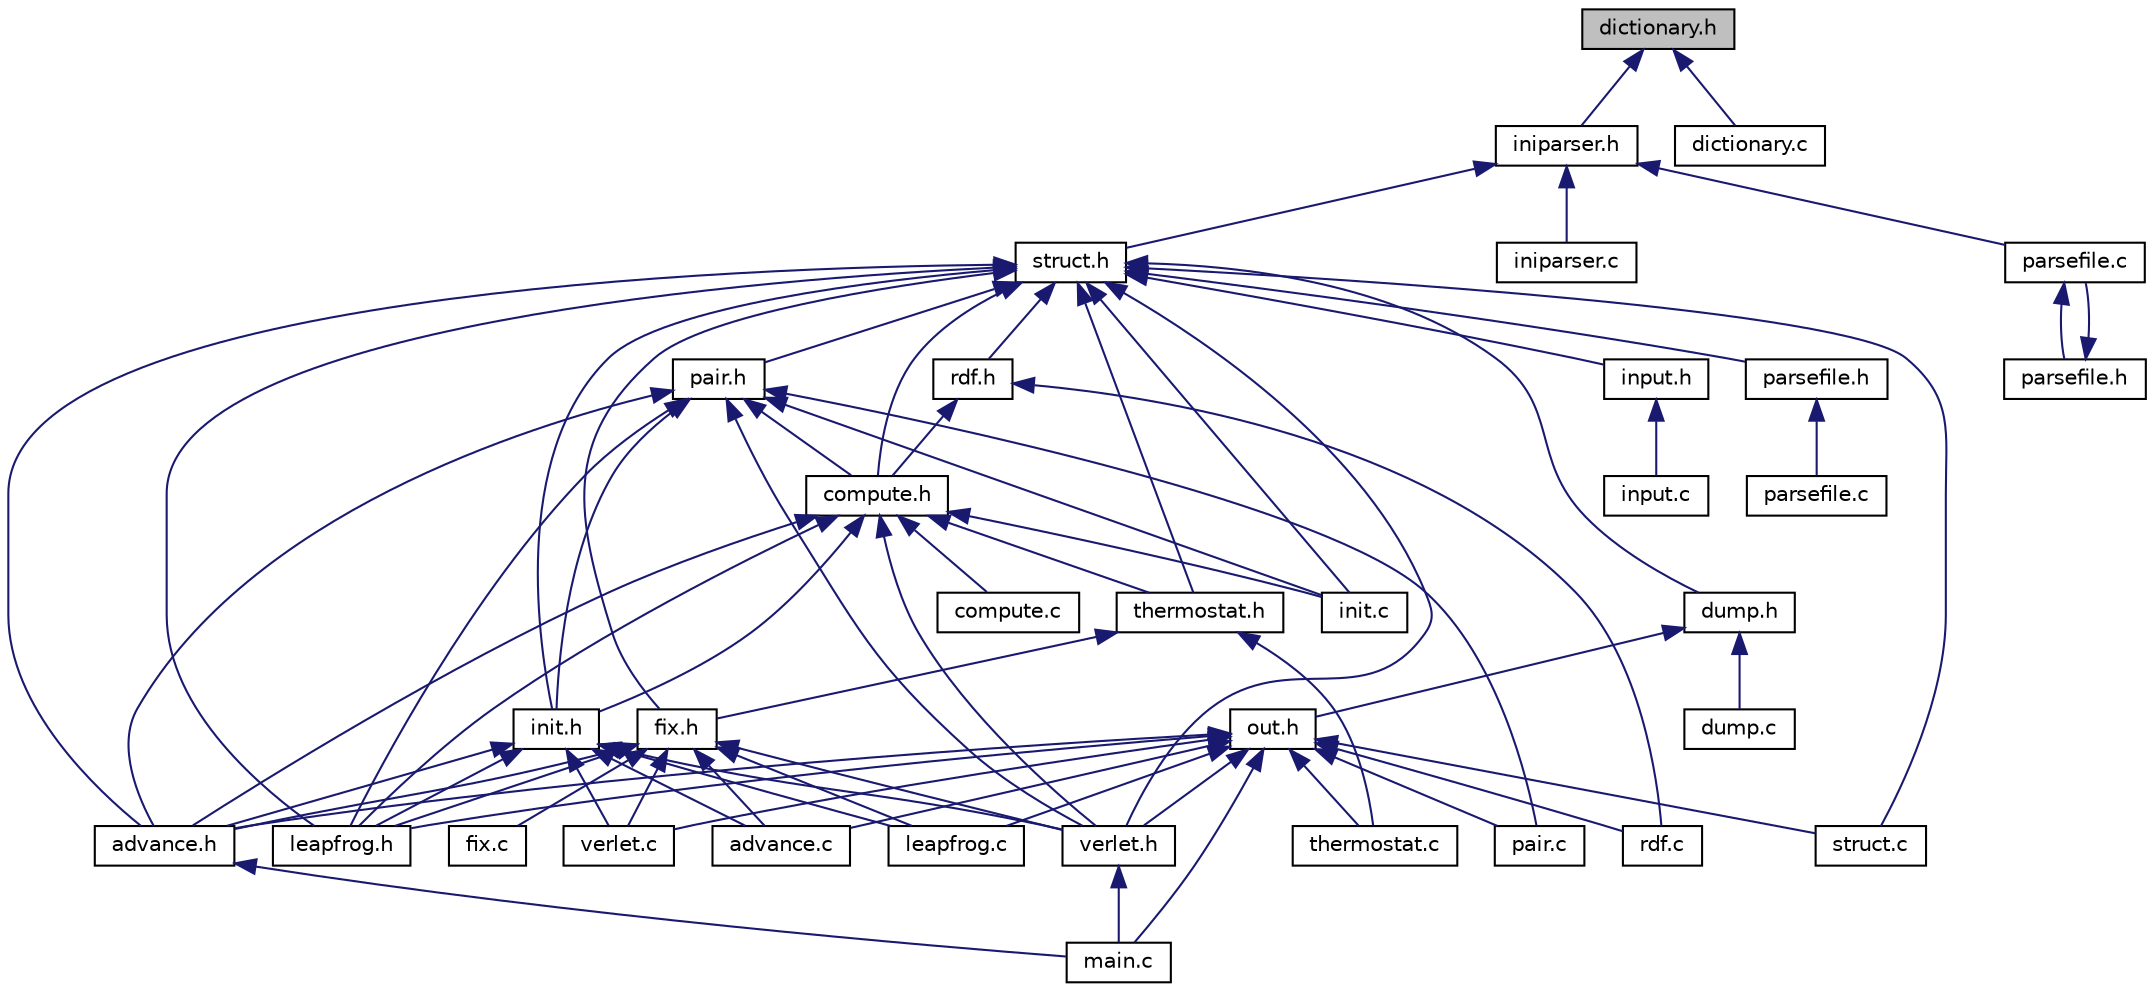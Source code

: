 digraph "dictionary.h"
{
  edge [fontname="Helvetica",fontsize="10",labelfontname="Helvetica",labelfontsize="10"];
  node [fontname="Helvetica",fontsize="10",shape=record];
  Node1 [label="dictionary.h",height=0.2,width=0.4,color="black", fillcolor="grey75", style="filled", fontcolor="black"];
  Node1 -> Node2 [dir="back",color="midnightblue",fontsize="10",style="solid"];
  Node2 [label="iniparser.h",height=0.2,width=0.4,color="black", fillcolor="white", style="filled",URL="$iniparser_8h.html",tooltip="Parser for ini files. "];
  Node2 -> Node3 [dir="back",color="midnightblue",fontsize="10",style="solid"];
  Node3 [label="struct.h",height=0.2,width=0.4,color="black", fillcolor="white", style="filled",URL="$struct_8h.html",tooltip="Implements a system, options and key structures. "];
  Node3 -> Node4 [dir="back",color="midnightblue",fontsize="10",style="solid"];
  Node4 [label="dump.h",height=0.2,width=0.4,color="black", fillcolor="white", style="filled",URL="$dump_8h.html",tooltip="Dump module header. "];
  Node4 -> Node5 [dir="back",color="midnightblue",fontsize="10",style="solid"];
  Node5 [label="out.h",height=0.2,width=0.4,color="black", fillcolor="white", style="filled",URL="$out_8h.html",tooltip="Output module header: output data with program. "];
  Node5 -> Node6 [dir="back",color="midnightblue",fontsize="10",style="solid"];
  Node6 [label="advance.c",height=0.2,width=0.4,color="black", fillcolor="white", style="filled",URL="$advance_8c.html",tooltip="Advance module: run advance style modeling. "];
  Node5 -> Node7 [dir="back",color="midnightblue",fontsize="10",style="solid"];
  Node7 [label="advance.h",height=0.2,width=0.4,color="black", fillcolor="white", style="filled",URL="$advance_8h.html",tooltip="Advance module header: run advance style modeling. "];
  Node7 -> Node8 [dir="back",color="midnightblue",fontsize="10",style="solid"];
  Node8 [label="main.c",height=0.2,width=0.4,color="black", fillcolor="white", style="filled",URL="$main_8c.html",tooltip="Molecular modeling program. "];
  Node5 -> Node9 [dir="back",color="midnightblue",fontsize="10",style="solid"];
  Node9 [label="rdf.c",height=0.2,width=0.4,color="black", fillcolor="white", style="filled",URL="$rdf_8c.html",tooltip="Compute radial distribution function module. "];
  Node5 -> Node10 [dir="back",color="midnightblue",fontsize="10",style="solid"];
  Node10 [label="thermostat.c",height=0.2,width=0.4,color="black", fillcolor="white", style="filled",URL="$thermostat_8c.html",tooltip="Thermostat module. "];
  Node5 -> Node11 [dir="back",color="midnightblue",fontsize="10",style="solid"];
  Node11 [label="leapfrog.c",height=0.2,width=0.4,color="black", fillcolor="white", style="filled",URL="$leapfrog_8c.html",tooltip="Leap frog module: run leap frog style modeling. "];
  Node5 -> Node12 [dir="back",color="midnightblue",fontsize="10",style="solid"];
  Node12 [label="leapfrog.h",height=0.2,width=0.4,color="black", fillcolor="white", style="filled",URL="$leapfrog_8h.html",tooltip="Leap frog module header: run leap frog style modeling. "];
  Node5 -> Node13 [dir="back",color="midnightblue",fontsize="10",style="solid"];
  Node13 [label="pair.c",height=0.2,width=0.4,color="black", fillcolor="white", style="filled",URL="$pair_8c.html",tooltip="Pair module. "];
  Node5 -> Node14 [dir="back",color="midnightblue",fontsize="10",style="solid"];
  Node14 [label="struct.c",height=0.2,width=0.4,color="black", fillcolor="white", style="filled",URL="$struct_8c.html",tooltip="Implements a system, options and key structures. "];
  Node5 -> Node15 [dir="back",color="midnightblue",fontsize="10",style="solid"];
  Node15 [label="verlet.c",height=0.2,width=0.4,color="black", fillcolor="white", style="filled",URL="$verlet_8c.html",tooltip="Verlet module: run verlet style modeling. "];
  Node5 -> Node16 [dir="back",color="midnightblue",fontsize="10",style="solid"];
  Node16 [label="verlet.h",height=0.2,width=0.4,color="black", fillcolor="white", style="filled",URL="$verlet_8h.html",tooltip="Verlet module header: run verlet style modeling. "];
  Node16 -> Node8 [dir="back",color="midnightblue",fontsize="10",style="solid"];
  Node5 -> Node8 [dir="back",color="midnightblue",fontsize="10",style="solid"];
  Node4 -> Node17 [dir="back",color="midnightblue",fontsize="10",style="solid"];
  Node17 [label="dump.c",height=0.2,width=0.4,color="black", fillcolor="white", style="filled",URL="$dump_8c.html",tooltip="Dump module. "];
  Node3 -> Node18 [dir="back",color="midnightblue",fontsize="10",style="solid"];
  Node18 [label="fix.h",height=0.2,width=0.4,color="black", fillcolor="white", style="filled",URL="$fix_8h.html",tooltip="Fix module header. "];
  Node18 -> Node6 [dir="back",color="midnightblue",fontsize="10",style="solid"];
  Node18 -> Node7 [dir="back",color="midnightblue",fontsize="10",style="solid"];
  Node18 -> Node19 [dir="back",color="midnightblue",fontsize="10",style="solid"];
  Node19 [label="fix.c",height=0.2,width=0.4,color="black", fillcolor="white", style="filled",URL="$fix_8c.html",tooltip="Fix module. "];
  Node18 -> Node11 [dir="back",color="midnightblue",fontsize="10",style="solid"];
  Node18 -> Node12 [dir="back",color="midnightblue",fontsize="10",style="solid"];
  Node18 -> Node15 [dir="back",color="midnightblue",fontsize="10",style="solid"];
  Node18 -> Node16 [dir="back",color="midnightblue",fontsize="10",style="solid"];
  Node3 -> Node20 [dir="back",color="midnightblue",fontsize="10",style="solid"];
  Node20 [label="thermostat.h",height=0.2,width=0.4,color="black", fillcolor="white", style="filled",URL="$thermostat_8h.html",tooltip="Thermostat module header. "];
  Node20 -> Node18 [dir="back",color="midnightblue",fontsize="10",style="solid"];
  Node20 -> Node10 [dir="back",color="midnightblue",fontsize="10",style="solid"];
  Node3 -> Node21 [dir="back",color="midnightblue",fontsize="10",style="solid"];
  Node21 [label="compute.h",height=0.2,width=0.4,color="black", fillcolor="white", style="filled",URL="$compute_8h.html",tooltip="Compute module. "];
  Node21 -> Node20 [dir="back",color="midnightblue",fontsize="10",style="solid"];
  Node21 -> Node22 [dir="back",color="midnightblue",fontsize="10",style="solid"];
  Node22 [label="init.h",height=0.2,width=0.4,color="black", fillcolor="white", style="filled",URL="$init_8h_source.html"];
  Node22 -> Node6 [dir="back",color="midnightblue",fontsize="10",style="solid"];
  Node22 -> Node7 [dir="back",color="midnightblue",fontsize="10",style="solid"];
  Node22 -> Node11 [dir="back",color="midnightblue",fontsize="10",style="solid"];
  Node22 -> Node12 [dir="back",color="midnightblue",fontsize="10",style="solid"];
  Node22 -> Node15 [dir="back",color="midnightblue",fontsize="10",style="solid"];
  Node22 -> Node16 [dir="back",color="midnightblue",fontsize="10",style="solid"];
  Node21 -> Node7 [dir="back",color="midnightblue",fontsize="10",style="solid"];
  Node21 -> Node23 [dir="back",color="midnightblue",fontsize="10",style="solid"];
  Node23 [label="compute.c",height=0.2,width=0.4,color="black", fillcolor="white", style="filled",URL="$compute_8c.html",tooltip="Compute module. "];
  Node21 -> Node24 [dir="back",color="midnightblue",fontsize="10",style="solid"];
  Node24 [label="init.c",height=0.2,width=0.4,color="black", fillcolor="white", style="filled",URL="$init_8c.html",tooltip="Initialization module. "];
  Node21 -> Node12 [dir="back",color="midnightblue",fontsize="10",style="solid"];
  Node21 -> Node16 [dir="back",color="midnightblue",fontsize="10",style="solid"];
  Node3 -> Node25 [dir="back",color="midnightblue",fontsize="10",style="solid"];
  Node25 [label="pair.h",height=0.2,width=0.4,color="black", fillcolor="white", style="filled",URL="$pair_8h.html",tooltip="Pair module header. "];
  Node25 -> Node21 [dir="back",color="midnightblue",fontsize="10",style="solid"];
  Node25 -> Node22 [dir="back",color="midnightblue",fontsize="10",style="solid"];
  Node25 -> Node7 [dir="back",color="midnightblue",fontsize="10",style="solid"];
  Node25 -> Node24 [dir="back",color="midnightblue",fontsize="10",style="solid"];
  Node25 -> Node12 [dir="back",color="midnightblue",fontsize="10",style="solid"];
  Node25 -> Node13 [dir="back",color="midnightblue",fontsize="10",style="solid"];
  Node25 -> Node16 [dir="back",color="midnightblue",fontsize="10",style="solid"];
  Node3 -> Node26 [dir="back",color="midnightblue",fontsize="10",style="solid"];
  Node26 [label="rdf.h",height=0.2,width=0.4,color="black", fillcolor="white", style="filled",URL="$rdf_8h.html",tooltip="Compute radial distribution function module header. "];
  Node26 -> Node21 [dir="back",color="midnightblue",fontsize="10",style="solid"];
  Node26 -> Node9 [dir="back",color="midnightblue",fontsize="10",style="solid"];
  Node3 -> Node22 [dir="back",color="midnightblue",fontsize="10",style="solid"];
  Node3 -> Node7 [dir="back",color="midnightblue",fontsize="10",style="solid"];
  Node3 -> Node24 [dir="back",color="midnightblue",fontsize="10",style="solid"];
  Node3 -> Node27 [dir="back",color="midnightblue",fontsize="10",style="solid"];
  Node27 [label="input.h",height=0.2,width=0.4,color="black", fillcolor="white", style="filled",URL="$input_8h.html",tooltip="Input module header. "];
  Node27 -> Node28 [dir="back",color="midnightblue",fontsize="10",style="solid"];
  Node28 [label="input.c",height=0.2,width=0.4,color="black", fillcolor="white", style="filled",URL="$input_8c.html",tooltip="Input module. "];
  Node3 -> Node29 [dir="back",color="midnightblue",fontsize="10",style="solid"];
  Node29 [label="parsefile.h",height=0.2,width=0.4,color="black", fillcolor="white", style="filled",URL="$parsefile_8h_source.html"];
  Node29 -> Node30 [dir="back",color="midnightblue",fontsize="10",style="solid"];
  Node30 [label="parsefile.c",height=0.2,width=0.4,color="black", fillcolor="white", style="filled",URL="$parsefile_8c_source.html"];
  Node3 -> Node12 [dir="back",color="midnightblue",fontsize="10",style="solid"];
  Node3 -> Node14 [dir="back",color="midnightblue",fontsize="10",style="solid"];
  Node3 -> Node16 [dir="back",color="midnightblue",fontsize="10",style="solid"];
  Node2 -> Node31 [dir="back",color="midnightblue",fontsize="10",style="solid"];
  Node31 [label="iniparser.c",height=0.2,width=0.4,color="black", fillcolor="white", style="filled",URL="$iniparser_8c.html",tooltip="Parser for ini files. "];
  Node2 -> Node32 [dir="back",color="midnightblue",fontsize="10",style="solid"];
  Node32 [label="parsefile.c",height=0.2,width=0.4,color="black", fillcolor="white", style="filled",URL="$old_2parsefile_8c_source.html"];
  Node32 -> Node33 [dir="back",color="midnightblue",fontsize="10",style="solid"];
  Node33 [label="parsefile.h",height=0.2,width=0.4,color="black", fillcolor="white", style="filled",URL="$old_2parsefile_8h_source.html"];
  Node33 -> Node32 [dir="back",color="midnightblue",fontsize="10",style="solid"];
  Node1 -> Node34 [dir="back",color="midnightblue",fontsize="10",style="solid"];
  Node34 [label="dictionary.c",height=0.2,width=0.4,color="black", fillcolor="white", style="filled",URL="$dictionary_8c.html",tooltip="Implements a dictionary for string variables. "];
}
